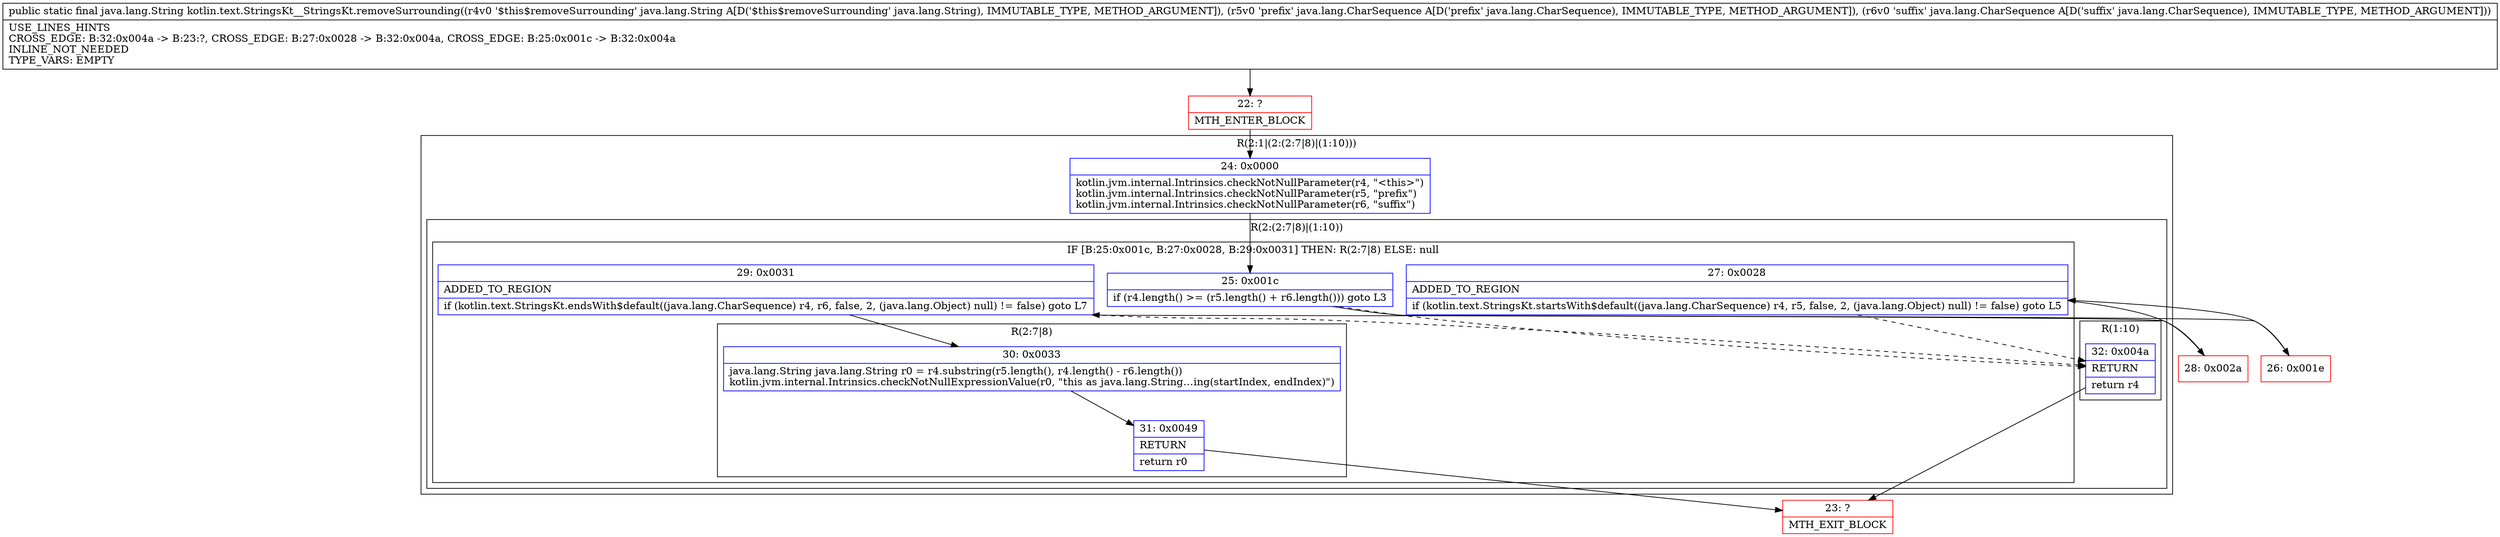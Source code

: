 digraph "CFG forkotlin.text.StringsKt__StringsKt.removeSurrounding(Ljava\/lang\/String;Ljava\/lang\/CharSequence;Ljava\/lang\/CharSequence;)Ljava\/lang\/String;" {
subgraph cluster_Region_1749102899 {
label = "R(2:1|(2:(2:7|8)|(1:10)))";
node [shape=record,color=blue];
Node_24 [shape=record,label="{24\:\ 0x0000|kotlin.jvm.internal.Intrinsics.checkNotNullParameter(r4, \"\<this\>\")\lkotlin.jvm.internal.Intrinsics.checkNotNullParameter(r5, \"prefix\")\lkotlin.jvm.internal.Intrinsics.checkNotNullParameter(r6, \"suffix\")\l}"];
subgraph cluster_Region_380923148 {
label = "R(2:(2:7|8)|(1:10))";
node [shape=record,color=blue];
subgraph cluster_IfRegion_878037758 {
label = "IF [B:25:0x001c, B:27:0x0028, B:29:0x0031] THEN: R(2:7|8) ELSE: null";
node [shape=record,color=blue];
Node_25 [shape=record,label="{25\:\ 0x001c|if (r4.length() \>= (r5.length() + r6.length())) goto L3\l}"];
Node_27 [shape=record,label="{27\:\ 0x0028|ADDED_TO_REGION\l|if (kotlin.text.StringsKt.startsWith$default((java.lang.CharSequence) r4, r5, false, 2, (java.lang.Object) null) != false) goto L5\l}"];
Node_29 [shape=record,label="{29\:\ 0x0031|ADDED_TO_REGION\l|if (kotlin.text.StringsKt.endsWith$default((java.lang.CharSequence) r4, r6, false, 2, (java.lang.Object) null) != false) goto L7\l}"];
subgraph cluster_Region_622621045 {
label = "R(2:7|8)";
node [shape=record,color=blue];
Node_30 [shape=record,label="{30\:\ 0x0033|java.lang.String java.lang.String r0 = r4.substring(r5.length(), r4.length() \- r6.length())\lkotlin.jvm.internal.Intrinsics.checkNotNullExpressionValue(r0, \"this as java.lang.String…ing(startIndex, endIndex)\")\l}"];
Node_31 [shape=record,label="{31\:\ 0x0049|RETURN\l|return r0\l}"];
}
}
subgraph cluster_Region_1535929178 {
label = "R(1:10)";
node [shape=record,color=blue];
Node_32 [shape=record,label="{32\:\ 0x004a|RETURN\l|return r4\l}"];
}
}
}
Node_22 [shape=record,color=red,label="{22\:\ ?|MTH_ENTER_BLOCK\l}"];
Node_26 [shape=record,color=red,label="{26\:\ 0x001e}"];
Node_28 [shape=record,color=red,label="{28\:\ 0x002a}"];
Node_23 [shape=record,color=red,label="{23\:\ ?|MTH_EXIT_BLOCK\l}"];
MethodNode[shape=record,label="{public static final java.lang.String kotlin.text.StringsKt__StringsKt.removeSurrounding((r4v0 '$this$removeSurrounding' java.lang.String A[D('$this$removeSurrounding' java.lang.String), IMMUTABLE_TYPE, METHOD_ARGUMENT]), (r5v0 'prefix' java.lang.CharSequence A[D('prefix' java.lang.CharSequence), IMMUTABLE_TYPE, METHOD_ARGUMENT]), (r6v0 'suffix' java.lang.CharSequence A[D('suffix' java.lang.CharSequence), IMMUTABLE_TYPE, METHOD_ARGUMENT]))  | USE_LINES_HINTS\lCROSS_EDGE: B:32:0x004a \-\> B:23:?, CROSS_EDGE: B:27:0x0028 \-\> B:32:0x004a, CROSS_EDGE: B:25:0x001c \-\> B:32:0x004a\lINLINE_NOT_NEEDED\lTYPE_VARS: EMPTY\l}"];
MethodNode -> Node_22;Node_24 -> Node_25;
Node_25 -> Node_26;
Node_25 -> Node_32[style=dashed];
Node_27 -> Node_28;
Node_27 -> Node_32[style=dashed];
Node_29 -> Node_30;
Node_29 -> Node_32[style=dashed];
Node_30 -> Node_31;
Node_31 -> Node_23;
Node_32 -> Node_23;
Node_22 -> Node_24;
Node_26 -> Node_27;
Node_28 -> Node_29;
}

